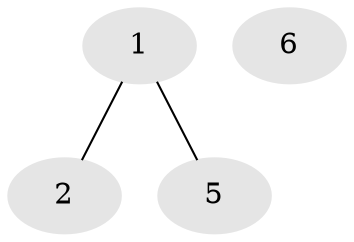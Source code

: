 // Generated by graph-tools (version 1.1) at 2025/46/02/15/25 05:46:28]
// undirected, 4 vertices, 2 edges
graph export_dot {
graph [start="1"]
  node [color=gray90,style=filled];
  1 [super="+7"];
  2 [super="+3+4+9+14+15"];
  5 [super="+8+10+11+13"];
  6 [super="+3+16+17"];
  1 -- 2;
  1 -- 5;
}
